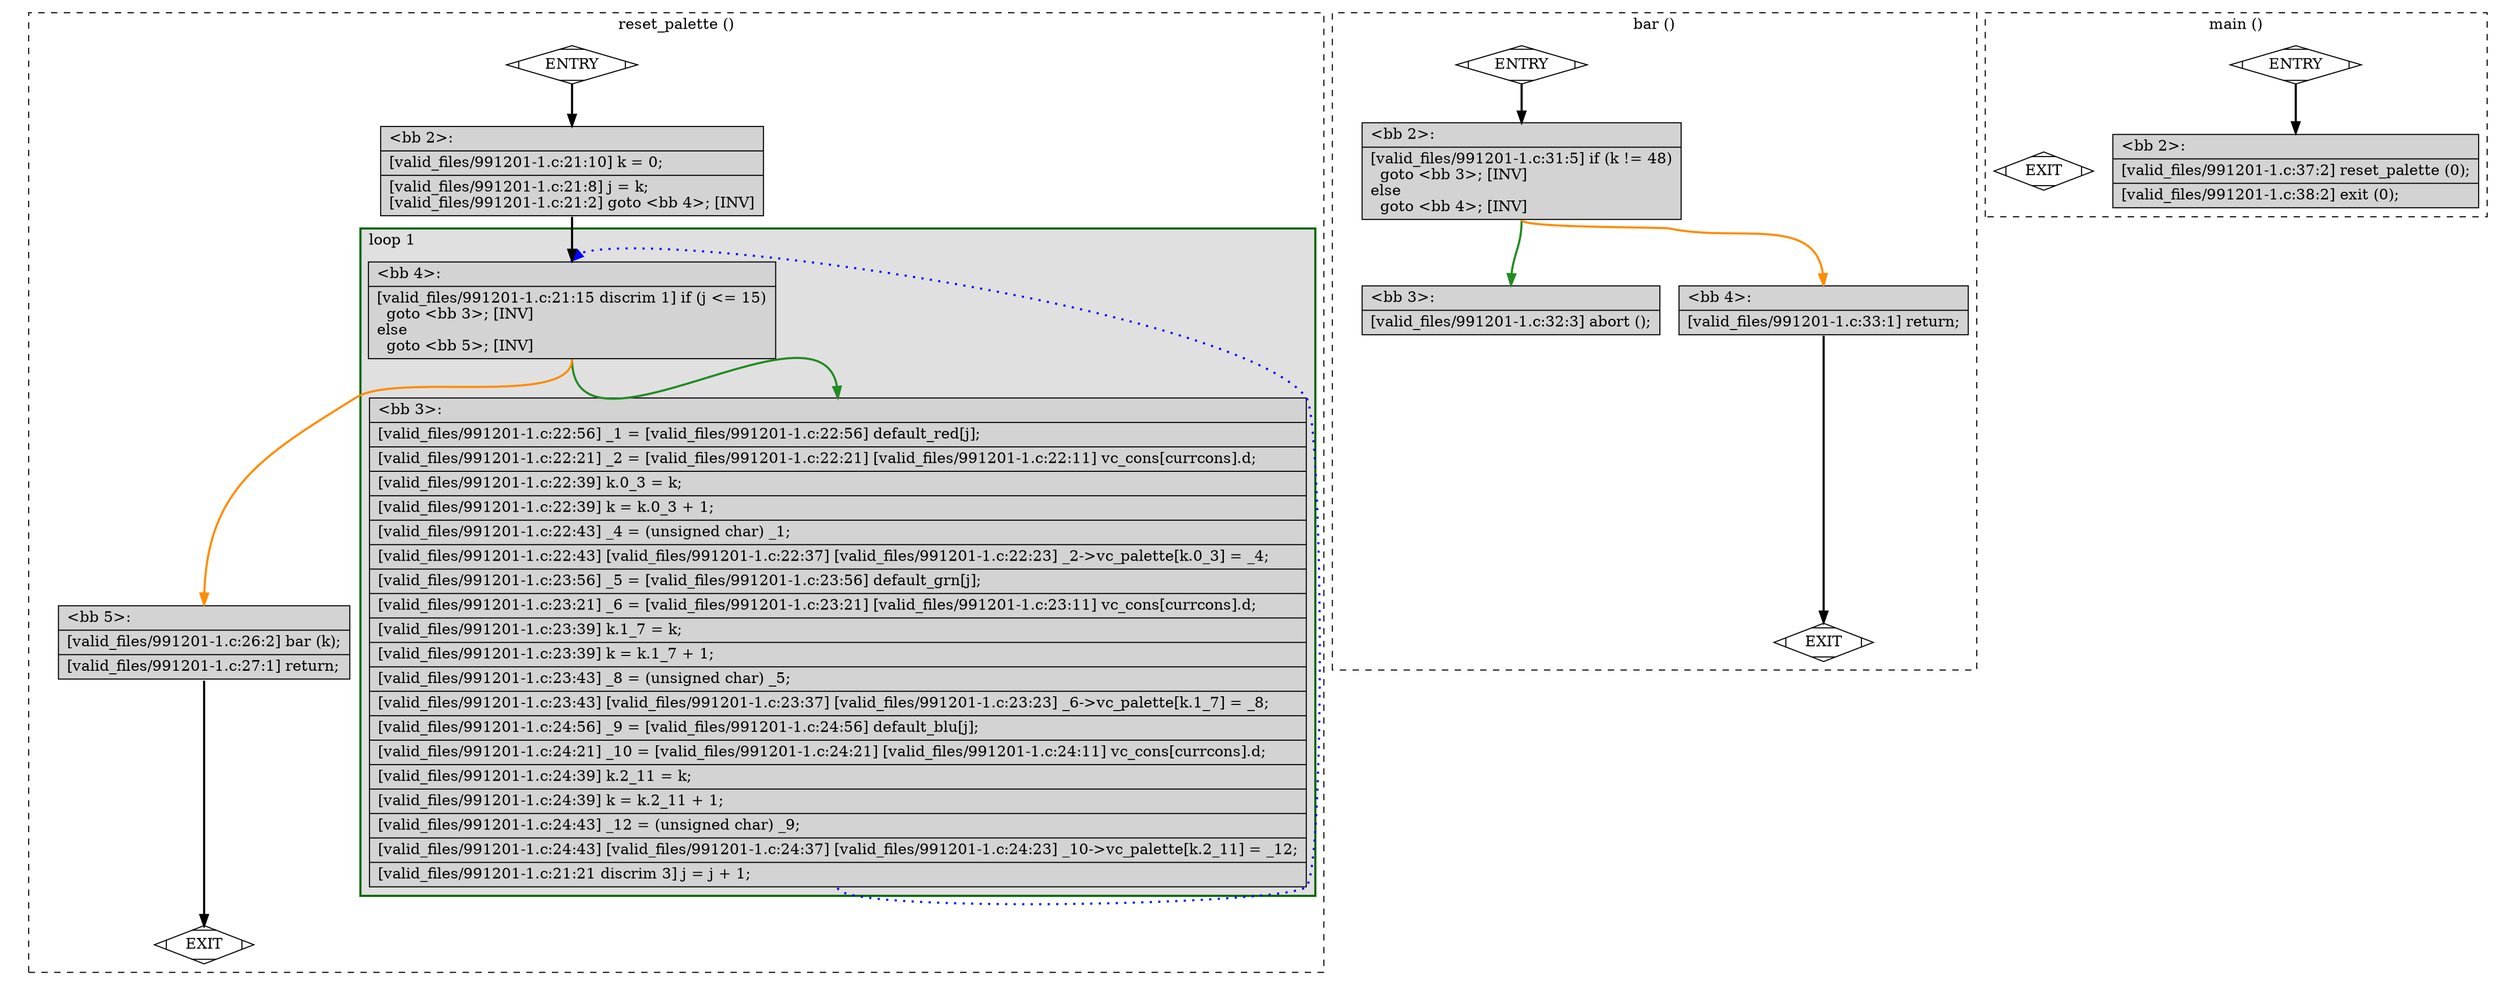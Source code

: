 digraph "a-991201-1.c.015t.cfg" {
overlap=false;
subgraph "cluster_reset_palette" {
	style="dashed";
	color="black";
	label="reset_palette ()";
	subgraph cluster_0_1 {
	style="filled";
	color="darkgreen";
	fillcolor="grey88";
	label="loop 1";
	labeljust=l;
	penwidth=2;
	fn_0_basic_block_4 [shape=record,style=filled,fillcolor=lightgrey,label="{\<bb\ 4\>:\l\
|[valid_files/991201-1.c:21:15\ discrim\ 1]\ if\ (j\ \<=\ 15)\l\
\ \ goto\ \<bb\ 3\>;\ [INV]\l\
else\l\
\ \ goto\ \<bb\ 5\>;\ [INV]\l\
}"];

	fn_0_basic_block_3 [shape=record,style=filled,fillcolor=lightgrey,label="{\<bb\ 3\>:\l\
|[valid_files/991201-1.c:22:56]\ _1\ =\ [valid_files/991201-1.c:22:56]\ default_red[j];\l\
|[valid_files/991201-1.c:22:21]\ _2\ =\ [valid_files/991201-1.c:22:21]\ [valid_files/991201-1.c:22:11]\ vc_cons[currcons].d;\l\
|[valid_files/991201-1.c:22:39]\ k.0_3\ =\ k;\l\
|[valid_files/991201-1.c:22:39]\ k\ =\ k.0_3\ +\ 1;\l\
|[valid_files/991201-1.c:22:43]\ _4\ =\ (unsigned\ char)\ _1;\l\
|[valid_files/991201-1.c:22:43]\ [valid_files/991201-1.c:22:37]\ [valid_files/991201-1.c:22:23]\ _2-\>vc_palette[k.0_3]\ =\ _4;\l\
|[valid_files/991201-1.c:23:56]\ _5\ =\ [valid_files/991201-1.c:23:56]\ default_grn[j];\l\
|[valid_files/991201-1.c:23:21]\ _6\ =\ [valid_files/991201-1.c:23:21]\ [valid_files/991201-1.c:23:11]\ vc_cons[currcons].d;\l\
|[valid_files/991201-1.c:23:39]\ k.1_7\ =\ k;\l\
|[valid_files/991201-1.c:23:39]\ k\ =\ k.1_7\ +\ 1;\l\
|[valid_files/991201-1.c:23:43]\ _8\ =\ (unsigned\ char)\ _5;\l\
|[valid_files/991201-1.c:23:43]\ [valid_files/991201-1.c:23:37]\ [valid_files/991201-1.c:23:23]\ _6-\>vc_palette[k.1_7]\ =\ _8;\l\
|[valid_files/991201-1.c:24:56]\ _9\ =\ [valid_files/991201-1.c:24:56]\ default_blu[j];\l\
|[valid_files/991201-1.c:24:21]\ _10\ =\ [valid_files/991201-1.c:24:21]\ [valid_files/991201-1.c:24:11]\ vc_cons[currcons].d;\l\
|[valid_files/991201-1.c:24:39]\ k.2_11\ =\ k;\l\
|[valid_files/991201-1.c:24:39]\ k\ =\ k.2_11\ +\ 1;\l\
|[valid_files/991201-1.c:24:43]\ _12\ =\ (unsigned\ char)\ _9;\l\
|[valid_files/991201-1.c:24:43]\ [valid_files/991201-1.c:24:37]\ [valid_files/991201-1.c:24:23]\ _10-\>vc_palette[k.2_11]\ =\ _12;\l\
|[valid_files/991201-1.c:21:21\ discrim\ 3]\ j\ =\ j\ +\ 1;\l\
}"];

	}
	fn_0_basic_block_0 [shape=Mdiamond,style=filled,fillcolor=white,label="ENTRY"];

	fn_0_basic_block_1 [shape=Mdiamond,style=filled,fillcolor=white,label="EXIT"];

	fn_0_basic_block_2 [shape=record,style=filled,fillcolor=lightgrey,label="{\<bb\ 2\>:\l\
|[valid_files/991201-1.c:21:10]\ k\ =\ 0;\l\
|[valid_files/991201-1.c:21:8]\ j\ =\ k;\l\
[valid_files/991201-1.c:21:2]\ goto\ \<bb\ 4\>;\ [INV]\l\
}"];

	fn_0_basic_block_5 [shape=record,style=filled,fillcolor=lightgrey,label="{\<bb\ 5\>:\l\
|[valid_files/991201-1.c:26:2]\ bar\ (k);\l\
|[valid_files/991201-1.c:27:1]\ return;\l\
}"];

	fn_0_basic_block_0:s -> fn_0_basic_block_2:n [style="solid,bold",color=black,weight=100,constraint=true];
	fn_0_basic_block_2:s -> fn_0_basic_block_4:n [style="solid,bold",color=black,weight=100,constraint=true];
	fn_0_basic_block_3:s -> fn_0_basic_block_4:n [style="dotted,bold",color=blue,weight=10,constraint=false];
	fn_0_basic_block_4:s -> fn_0_basic_block_3:n [style="solid,bold",color=forestgreen,weight=10,constraint=true];
	fn_0_basic_block_4:s -> fn_0_basic_block_5:n [style="solid,bold",color=darkorange,weight=10,constraint=true];
	fn_0_basic_block_5:s -> fn_0_basic_block_1:n [style="solid,bold",color=black,weight=10,constraint=true];
	fn_0_basic_block_0:s -> fn_0_basic_block_1:n [style="invis",constraint=true];
}
subgraph "cluster_bar" {
	style="dashed";
	color="black";
	label="bar ()";
	fn_1_basic_block_0 [shape=Mdiamond,style=filled,fillcolor=white,label="ENTRY"];

	fn_1_basic_block_1 [shape=Mdiamond,style=filled,fillcolor=white,label="EXIT"];

	fn_1_basic_block_2 [shape=record,style=filled,fillcolor=lightgrey,label="{\<bb\ 2\>:\l\
|[valid_files/991201-1.c:31:5]\ if\ (k\ !=\ 48)\l\
\ \ goto\ \<bb\ 3\>;\ [INV]\l\
else\l\
\ \ goto\ \<bb\ 4\>;\ [INV]\l\
}"];

	fn_1_basic_block_3 [shape=record,style=filled,fillcolor=lightgrey,label="{\<bb\ 3\>:\l\
|[valid_files/991201-1.c:32:3]\ abort\ ();\l\
}"];

	fn_1_basic_block_4 [shape=record,style=filled,fillcolor=lightgrey,label="{\<bb\ 4\>:\l\
|[valid_files/991201-1.c:33:1]\ return;\l\
}"];

	fn_1_basic_block_0:s -> fn_1_basic_block_2:n [style="solid,bold",color=black,weight=100,constraint=true];
	fn_1_basic_block_2:s -> fn_1_basic_block_3:n [style="solid,bold",color=forestgreen,weight=10,constraint=true];
	fn_1_basic_block_2:s -> fn_1_basic_block_4:n [style="solid,bold",color=darkorange,weight=10,constraint=true];
	fn_1_basic_block_4:s -> fn_1_basic_block_1:n [style="solid,bold",color=black,weight=10,constraint=true];
	fn_1_basic_block_0:s -> fn_1_basic_block_1:n [style="invis",constraint=true];
}
subgraph "cluster_main" {
	style="dashed";
	color="black";
	label="main ()";
	fn_2_basic_block_0 [shape=Mdiamond,style=filled,fillcolor=white,label="ENTRY"];

	fn_2_basic_block_1 [shape=Mdiamond,style=filled,fillcolor=white,label="EXIT"];

	fn_2_basic_block_2 [shape=record,style=filled,fillcolor=lightgrey,label="{\<bb\ 2\>:\l\
|[valid_files/991201-1.c:37:2]\ reset_palette\ (0);\l\
|[valid_files/991201-1.c:38:2]\ exit\ (0);\l\
}"];

	fn_2_basic_block_0:s -> fn_2_basic_block_2:n [style="solid,bold",color=black,weight=100,constraint=true];
	fn_2_basic_block_0:s -> fn_2_basic_block_1:n [style="invis",constraint=true];
}
}
